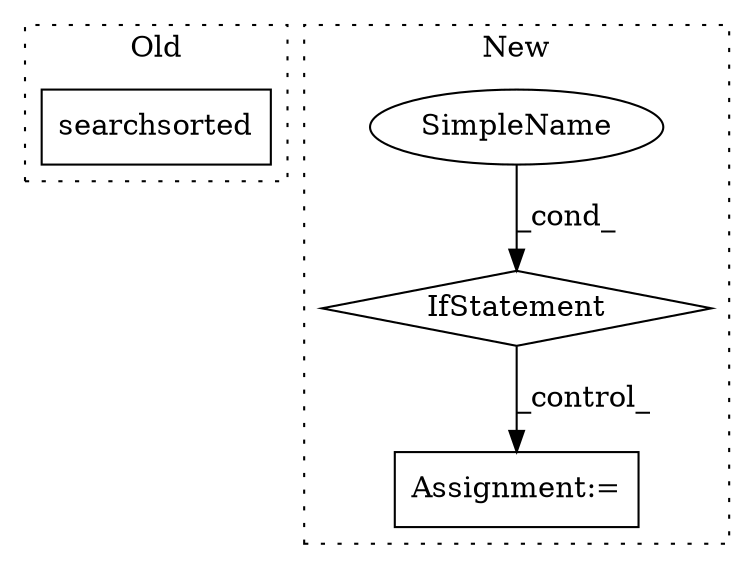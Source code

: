 digraph G {
subgraph cluster0 {
1 [label="searchsorted" a="32" s="27346,27389" l="13,1" shape="box"];
label = "Old";
style="dotted";
}
subgraph cluster1 {
2 [label="IfStatement" a="25" s="27224,27236" l="4,2" shape="diamond"];
3 [label="Assignment:=" a="7" s="27354" l="17" shape="box"];
4 [label="SimpleName" a="42" s="" l="" shape="ellipse"];
label = "New";
style="dotted";
}
2 -> 3 [label="_control_"];
4 -> 2 [label="_cond_"];
}